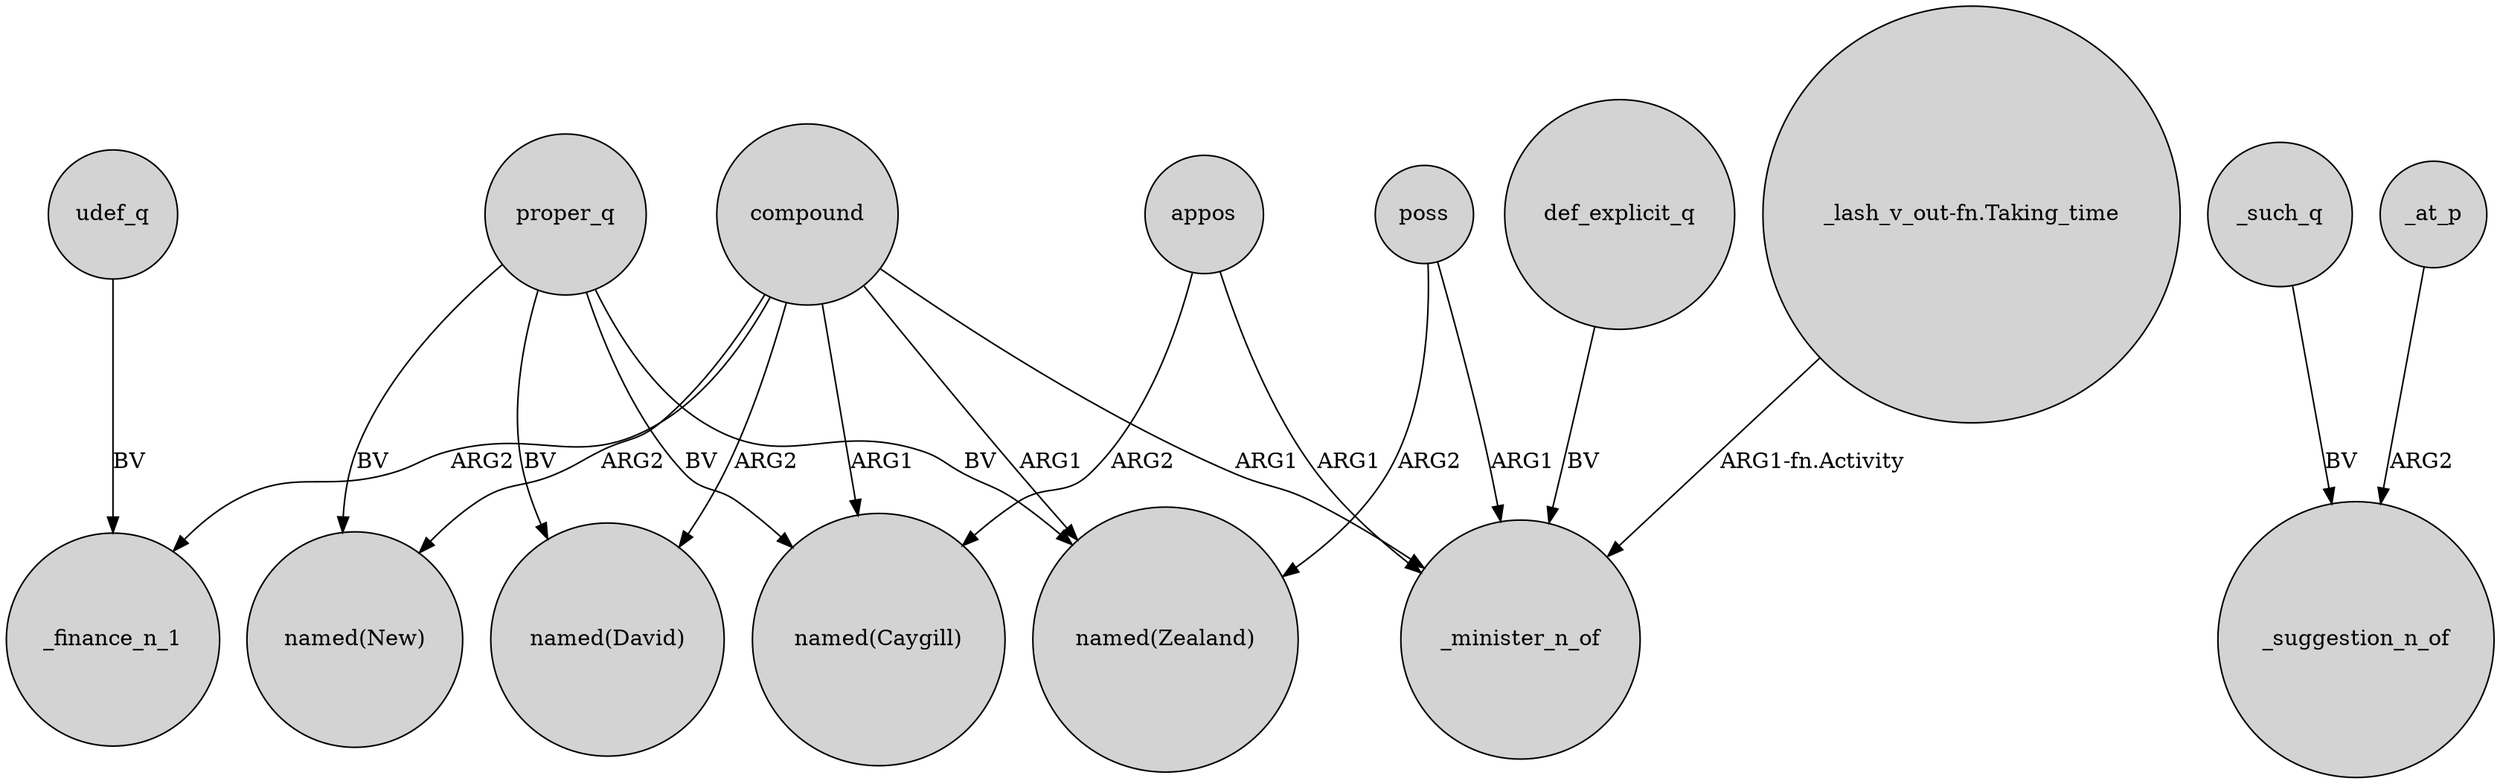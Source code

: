 digraph {
	node [shape=circle style=filled]
	udef_q -> _finance_n_1 [label=BV]
	"_lash_v_out-fn.Taking_time" -> _minister_n_of [label="ARG1-fn.Activity"]
	compound -> "named(New)" [label=ARG2]
	proper_q -> "named(New)" [label=BV]
	compound -> "named(Zealand)" [label=ARG1]
	appos -> _minister_n_of [label=ARG1]
	_such_q -> _suggestion_n_of [label=BV]
	compound -> _finance_n_1 [label=ARG2]
	appos -> "named(Caygill)" [label=ARG2]
	poss -> "named(Zealand)" [label=ARG2]
	_at_p -> _suggestion_n_of [label=ARG2]
	proper_q -> "named(Caygill)" [label=BV]
	proper_q -> "named(Zealand)" [label=BV]
	compound -> "named(Caygill)" [label=ARG1]
	poss -> _minister_n_of [label=ARG1]
	proper_q -> "named(David)" [label=BV]
	def_explicit_q -> _minister_n_of [label=BV]
	compound -> "named(David)" [label=ARG2]
	compound -> _minister_n_of [label=ARG1]
}
